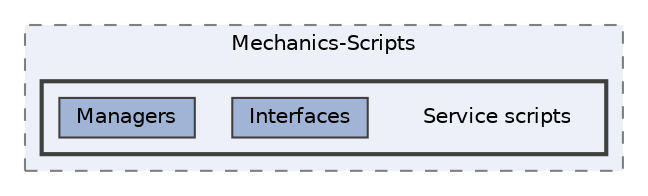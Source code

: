 digraph "C:/Users/rober/Documents/5.GameDev/UnityProject/True-GameDev/Tower Defense/Assets/_1.Scripts/Mechanics-Scripts/Service scripts"
{
 // LATEX_PDF_SIZE
  bgcolor="transparent";
  edge [fontname=Helvetica,fontsize=10,labelfontname=Helvetica,labelfontsize=10];
  node [fontname=Helvetica,fontsize=10,shape=box,height=0.2,width=0.4];
  compound=true
  subgraph clusterdir_aba8281cd949cf5ffc4663bdf2517ac9 {
    graph [ bgcolor="#edf0f7", pencolor="grey50", label="Mechanics-Scripts", fontname=Helvetica,fontsize=10 style="filled,dashed", URL="dir_aba8281cd949cf5ffc4663bdf2517ac9.html",tooltip=""]
  subgraph clusterdir_9bbbc058a2daf86f56568fba41a157aa {
    graph [ bgcolor="#edf0f7", pencolor="grey25", label="", fontname=Helvetica,fontsize=10 style="filled,bold", URL="dir_9bbbc058a2daf86f56568fba41a157aa.html",tooltip=""]
    dir_9bbbc058a2daf86f56568fba41a157aa [shape=plaintext, label="Service scripts"];
  dir_6f3f411e5e6db9e71b0f732f5fbb4086 [label="Interfaces", fillcolor="#a2b4d6", color="grey25", style="filled", URL="dir_6f3f411e5e6db9e71b0f732f5fbb4086.html",tooltip=""];
  dir_fdcda39522f9a37e63971e9ca2ee4393 [label="Managers", fillcolor="#a2b4d6", color="grey25", style="filled", URL="dir_fdcda39522f9a37e63971e9ca2ee4393.html",tooltip=""];
  }
  }
}
